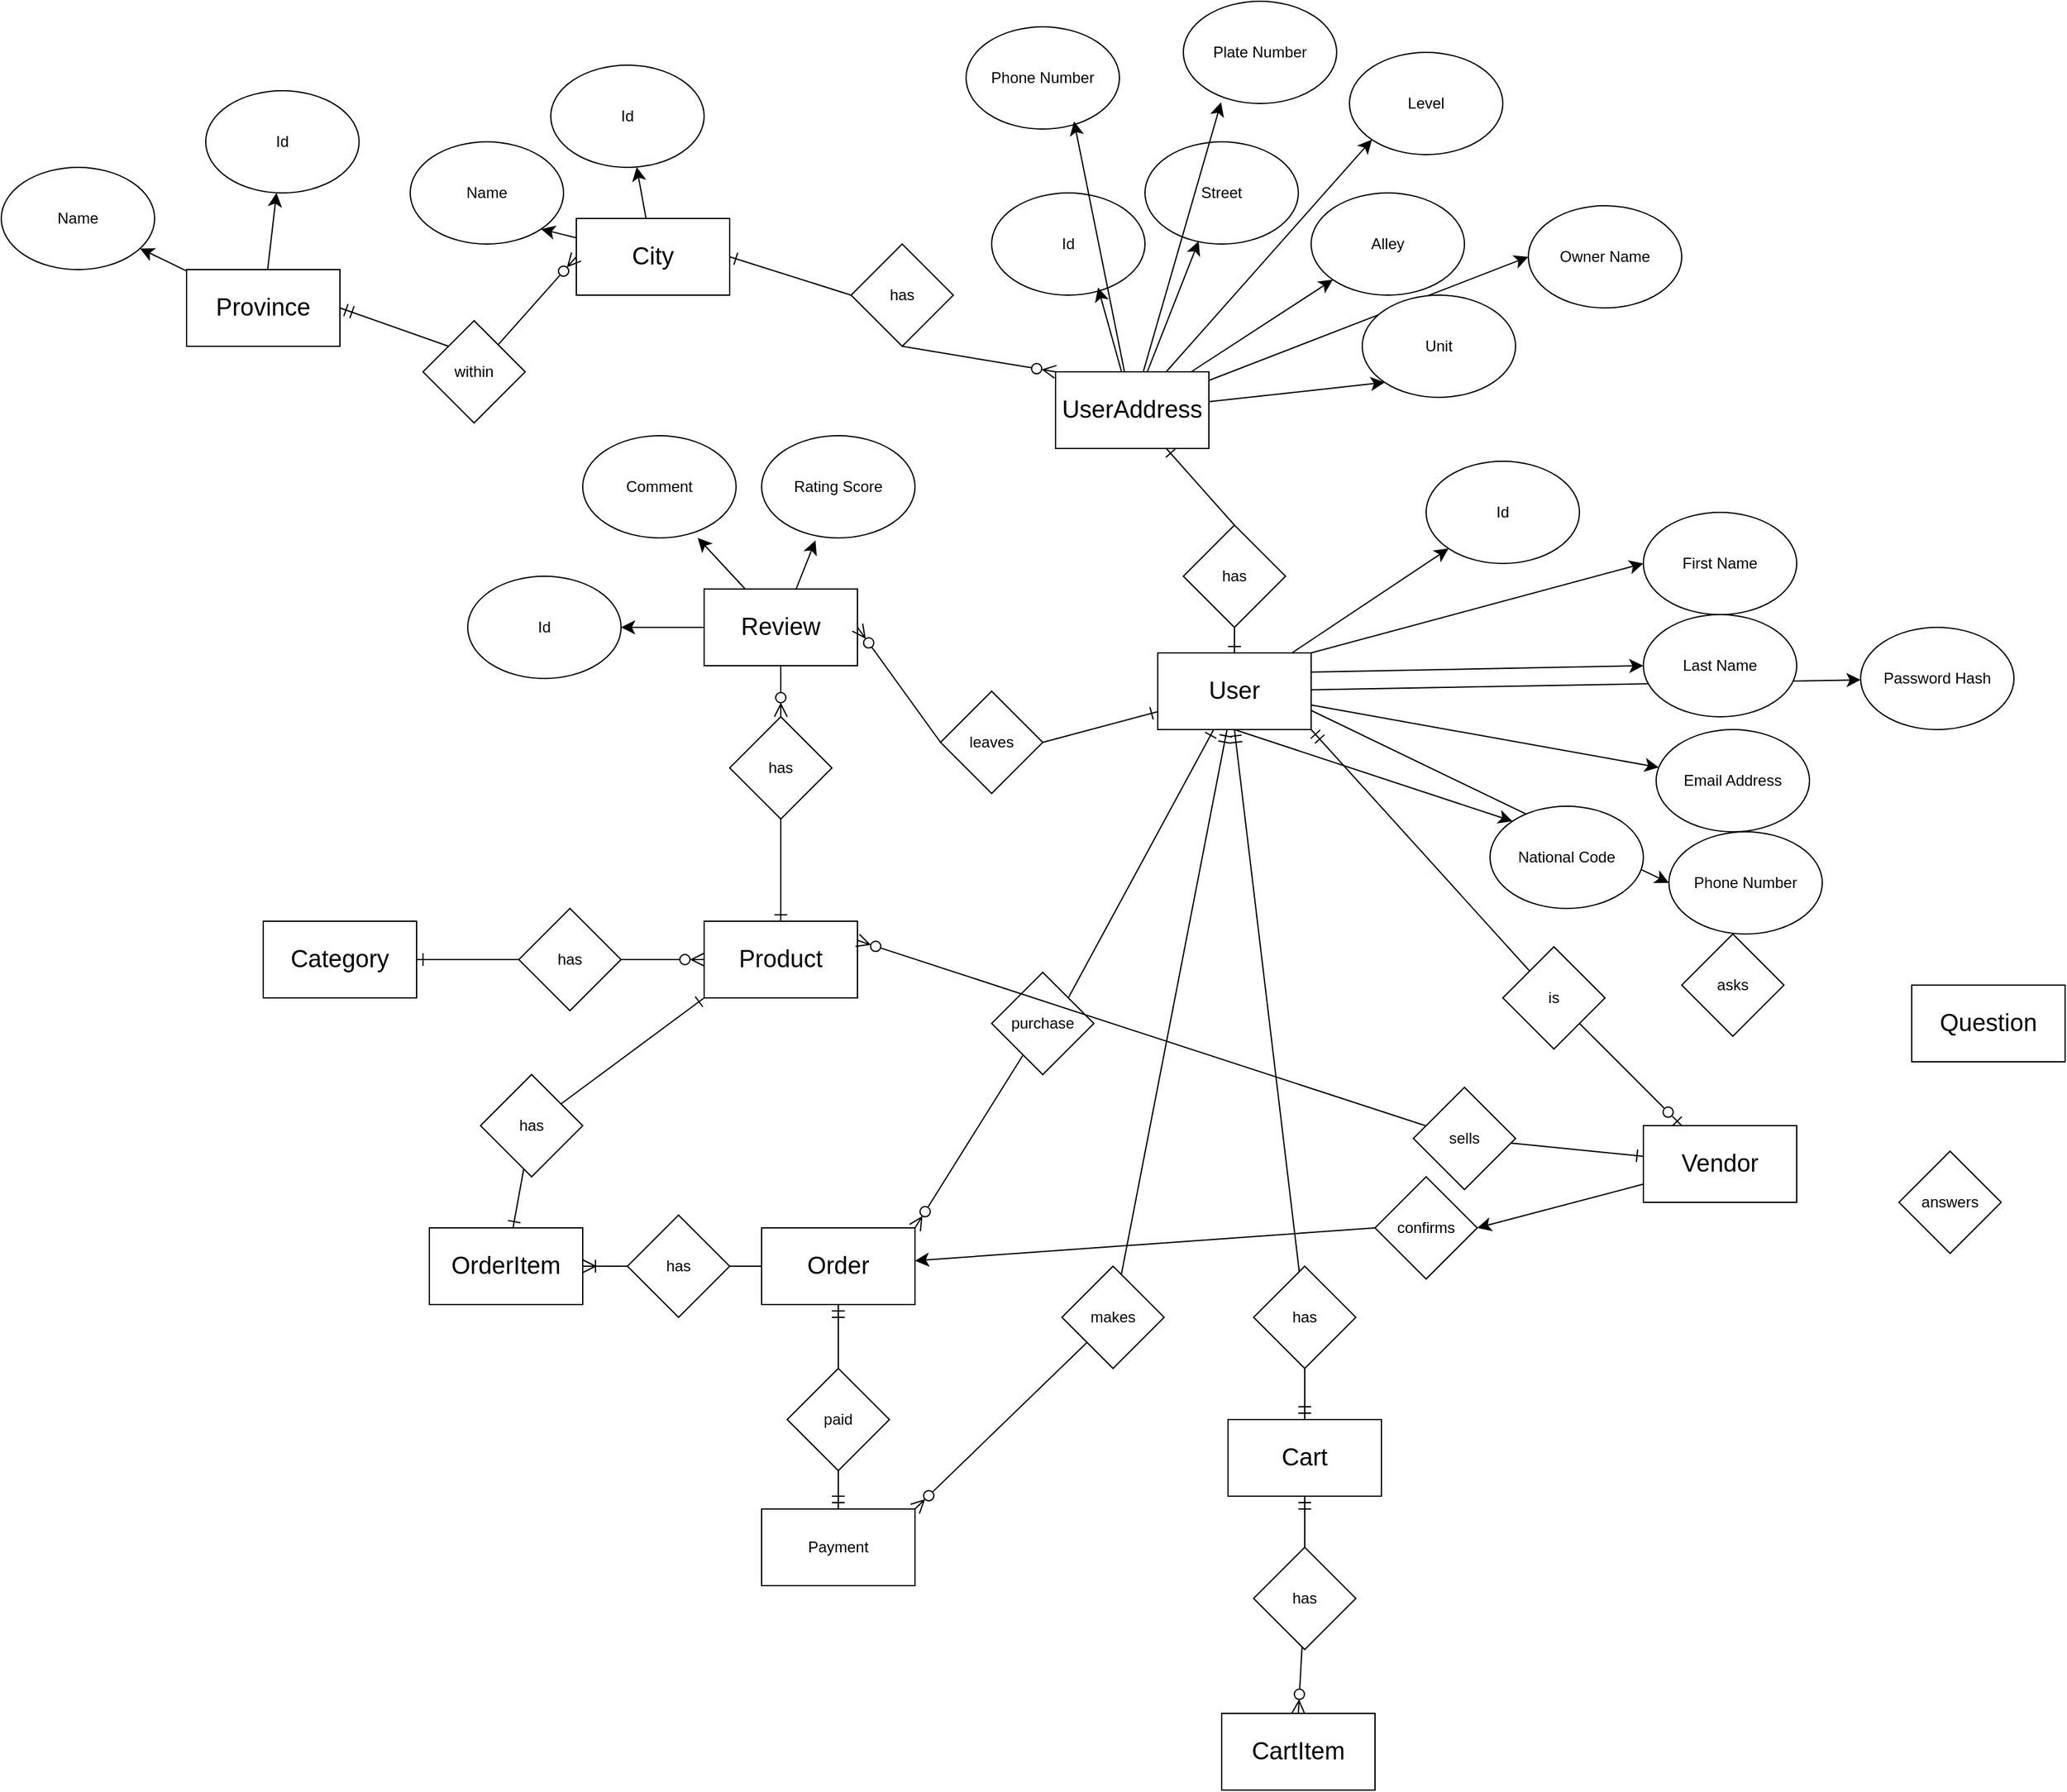 <mxfile version="27.1.4">
  <diagram id="R2lEEEUBdFMjLlhIrx00" name="Page-1">
    <mxGraphModel dx="1716" dy="1617" grid="1" gridSize="10" guides="1" tooltips="1" connect="1" arrows="1" fold="1" page="1" pageScale="1" pageWidth="850" pageHeight="1100" math="0" shadow="0" extFonts="Permanent Marker^https://fonts.googleapis.com/css?family=Permanent+Marker">
      <root>
        <mxCell id="0" />
        <mxCell id="1" parent="0" />
        <mxCell id="40NyG70ImDQyrmvecJQj-22" style="edgeStyle=none;curved=1;rounded=0;orthogonalLoop=1;jettySize=auto;html=1;exitX=0.5;exitY=1;exitDx=0;exitDy=0;entryX=0;entryY=0;entryDx=0;entryDy=0;fontSize=12;startSize=8;endSize=8;" parent="1" source="40NyG70ImDQyrmvecJQj-1" target="40NyG70ImDQyrmvecJQj-21" edge="1">
          <mxGeometry relative="1" as="geometry" />
        </mxCell>
        <mxCell id="40NyG70ImDQyrmvecJQj-23" style="edgeStyle=none;curved=1;rounded=0;orthogonalLoop=1;jettySize=auto;html=1;exitX=1;exitY=0.75;exitDx=0;exitDy=0;entryX=0;entryY=0.5;entryDx=0;entryDy=0;fontSize=12;startSize=8;endSize=8;" parent="1" source="40NyG70ImDQyrmvecJQj-1" target="40NyG70ImDQyrmvecJQj-20" edge="1">
          <mxGeometry relative="1" as="geometry" />
        </mxCell>
        <mxCell id="40NyG70ImDQyrmvecJQj-24" style="edgeStyle=none;curved=1;rounded=0;orthogonalLoop=1;jettySize=auto;html=1;fontSize=12;startSize=8;endSize=8;" parent="1" source="40NyG70ImDQyrmvecJQj-1" target="40NyG70ImDQyrmvecJQj-19" edge="1">
          <mxGeometry relative="1" as="geometry" />
        </mxCell>
        <mxCell id="40NyG70ImDQyrmvecJQj-25" style="edgeStyle=none;curved=1;rounded=0;orthogonalLoop=1;jettySize=auto;html=1;exitX=1;exitY=0.25;exitDx=0;exitDy=0;entryX=0;entryY=0.5;entryDx=0;entryDy=0;fontSize=12;startSize=8;endSize=8;" parent="1" source="40NyG70ImDQyrmvecJQj-1" target="40NyG70ImDQyrmvecJQj-18" edge="1">
          <mxGeometry relative="1" as="geometry" />
        </mxCell>
        <mxCell id="40NyG70ImDQyrmvecJQj-26" style="edgeStyle=none;curved=1;rounded=0;orthogonalLoop=1;jettySize=auto;html=1;exitX=1;exitY=0;exitDx=0;exitDy=0;fontSize=12;startSize=8;endSize=8;entryX=0;entryY=0.5;entryDx=0;entryDy=0;" parent="1" source="40NyG70ImDQyrmvecJQj-1" target="40NyG70ImDQyrmvecJQj-17" edge="1">
          <mxGeometry relative="1" as="geometry">
            <mxPoint x="1080" y="200" as="targetPoint" />
          </mxGeometry>
        </mxCell>
        <mxCell id="40NyG70ImDQyrmvecJQj-27" style="edgeStyle=none;curved=1;rounded=0;orthogonalLoop=1;jettySize=auto;html=1;entryX=0;entryY=1;entryDx=0;entryDy=0;fontSize=12;startSize=8;endSize=8;" parent="1" source="40NyG70ImDQyrmvecJQj-1" target="40NyG70ImDQyrmvecJQj-16" edge="1">
          <mxGeometry relative="1" as="geometry" />
        </mxCell>
        <mxCell id="40NyG70ImDQyrmvecJQj-50" style="edgeStyle=none;curved=1;rounded=0;orthogonalLoop=1;jettySize=auto;html=1;entryX=1;entryY=0.5;entryDx=0;entryDy=0;fontSize=12;startSize=8;endSize=8;startArrow=ERone;startFill=0;endArrow=none;" parent="1" source="40NyG70ImDQyrmvecJQj-1" target="40NyG70ImDQyrmvecJQj-30" edge="1">
          <mxGeometry relative="1" as="geometry" />
        </mxCell>
        <mxCell id="40NyG70ImDQyrmvecJQj-60" style="edgeStyle=none;curved=1;rounded=0;orthogonalLoop=1;jettySize=auto;html=1;entryX=1;entryY=0;entryDx=0;entryDy=0;fontSize=12;startSize=8;endSize=8;endArrow=none;startFill=0;startArrow=ERone;" parent="1" source="40NyG70ImDQyrmvecJQj-1" target="40NyG70ImDQyrmvecJQj-32" edge="1">
          <mxGeometry relative="1" as="geometry" />
        </mxCell>
        <mxCell id="40NyG70ImDQyrmvecJQj-67" style="edgeStyle=none;curved=1;rounded=0;orthogonalLoop=1;jettySize=auto;html=1;fontSize=12;startSize=8;endSize=8;endArrow=none;startFill=0;startArrow=ERmandOne;" parent="1" source="40NyG70ImDQyrmvecJQj-1" target="40NyG70ImDQyrmvecJQj-66" edge="1">
          <mxGeometry relative="1" as="geometry" />
        </mxCell>
        <mxCell id="40NyG70ImDQyrmvecJQj-127" style="edgeStyle=none;curved=1;rounded=0;orthogonalLoop=1;jettySize=auto;html=1;fontSize=12;startSize=8;endSize=8;" parent="1" source="40NyG70ImDQyrmvecJQj-1" target="40NyG70ImDQyrmvecJQj-126" edge="1">
          <mxGeometry relative="1" as="geometry" />
        </mxCell>
        <mxCell id="40NyG70ImDQyrmvecJQj-1" value="User" style="rounded=0;whiteSpace=wrap;html=1;fontSize=19;" parent="1" vertex="1">
          <mxGeometry x="720" y="160" width="120" height="60" as="geometry" />
        </mxCell>
        <mxCell id="40NyG70ImDQyrmvecJQj-48" style="edgeStyle=none;curved=1;rounded=0;orthogonalLoop=1;jettySize=auto;html=1;entryX=0.5;entryY=0;entryDx=0;entryDy=0;fontSize=12;startSize=8;endSize=8;endArrow=none;startFill=0;startArrow=ERone;" parent="1" source="40NyG70ImDQyrmvecJQj-2" target="40NyG70ImDQyrmvecJQj-40" edge="1">
          <mxGeometry relative="1" as="geometry" />
        </mxCell>
        <mxCell id="40NyG70ImDQyrmvecJQj-104" style="edgeStyle=none;curved=1;rounded=0;orthogonalLoop=1;jettySize=auto;html=1;fontSize=12;startSize=8;endSize=8;" parent="1" source="40NyG70ImDQyrmvecJQj-2" target="40NyG70ImDQyrmvecJQj-93" edge="1">
          <mxGeometry relative="1" as="geometry" />
        </mxCell>
        <mxCell id="40NyG70ImDQyrmvecJQj-105" style="edgeStyle=none;curved=1;rounded=0;orthogonalLoop=1;jettySize=auto;html=1;entryX=0;entryY=1;entryDx=0;entryDy=0;fontSize=12;startSize=8;endSize=8;" parent="1" source="40NyG70ImDQyrmvecJQj-2" target="40NyG70ImDQyrmvecJQj-95" edge="1">
          <mxGeometry relative="1" as="geometry" />
        </mxCell>
        <mxCell id="40NyG70ImDQyrmvecJQj-106" style="edgeStyle=none;curved=1;rounded=0;orthogonalLoop=1;jettySize=auto;html=1;entryX=0;entryY=1;entryDx=0;entryDy=0;fontSize=12;startSize=8;endSize=8;" parent="1" source="40NyG70ImDQyrmvecJQj-2" target="40NyG70ImDQyrmvecJQj-96" edge="1">
          <mxGeometry relative="1" as="geometry" />
        </mxCell>
        <mxCell id="40NyG70ImDQyrmvecJQj-107" style="edgeStyle=none;curved=1;rounded=0;orthogonalLoop=1;jettySize=auto;html=1;entryX=0;entryY=0.5;entryDx=0;entryDy=0;fontSize=12;startSize=8;endSize=8;" parent="1" source="40NyG70ImDQyrmvecJQj-2" target="40NyG70ImDQyrmvecJQj-97" edge="1">
          <mxGeometry relative="1" as="geometry" />
        </mxCell>
        <mxCell id="40NyG70ImDQyrmvecJQj-2" value="UserAddress" style="rounded=0;whiteSpace=wrap;html=1;fontSize=19;" parent="1" vertex="1">
          <mxGeometry x="640" y="-60" width="120" height="60" as="geometry" />
        </mxCell>
        <mxCell id="40NyG70ImDQyrmvecJQj-46" style="edgeStyle=none;curved=1;rounded=0;orthogonalLoop=1;jettySize=auto;html=1;exitX=1;exitY=0.5;exitDx=0;exitDy=0;entryX=0;entryY=0.5;entryDx=0;entryDy=0;fontSize=12;startSize=8;endSize=8;endArrow=none;startFill=0;startArrow=ERone;" parent="1" source="40NyG70ImDQyrmvecJQj-3" target="40NyG70ImDQyrmvecJQj-42" edge="1">
          <mxGeometry relative="1" as="geometry" />
        </mxCell>
        <mxCell id="40NyG70ImDQyrmvecJQj-89" value="" style="edgeStyle=none;curved=1;rounded=0;orthogonalLoop=1;jettySize=auto;html=1;fontSize=12;startSize=8;endSize=8;" parent="1" source="40NyG70ImDQyrmvecJQj-3" target="40NyG70ImDQyrmvecJQj-84" edge="1">
          <mxGeometry relative="1" as="geometry" />
        </mxCell>
        <mxCell id="40NyG70ImDQyrmvecJQj-90" style="edgeStyle=none;curved=1;rounded=0;orthogonalLoop=1;jettySize=auto;html=1;entryX=1;entryY=1;entryDx=0;entryDy=0;fontSize=12;startSize=8;endSize=8;" parent="1" source="40NyG70ImDQyrmvecJQj-3" target="40NyG70ImDQyrmvecJQj-85" edge="1">
          <mxGeometry relative="1" as="geometry" />
        </mxCell>
        <mxCell id="40NyG70ImDQyrmvecJQj-3" value="City" style="rounded=0;whiteSpace=wrap;html=1;fontSize=19;" parent="1" vertex="1">
          <mxGeometry x="265" y="-180" width="120" height="60" as="geometry" />
        </mxCell>
        <mxCell id="40NyG70ImDQyrmvecJQj-44" style="edgeStyle=none;curved=1;rounded=0;orthogonalLoop=1;jettySize=auto;html=1;exitX=1;exitY=0.5;exitDx=0;exitDy=0;entryX=0;entryY=0;entryDx=0;entryDy=0;fontSize=12;startSize=8;endSize=8;endArrow=none;startFill=0;startArrow=ERmandOne;" parent="1" source="40NyG70ImDQyrmvecJQj-5" target="40NyG70ImDQyrmvecJQj-43" edge="1">
          <mxGeometry relative="1" as="geometry" />
        </mxCell>
        <mxCell id="40NyG70ImDQyrmvecJQj-87" value="" style="edgeStyle=none;curved=1;rounded=0;orthogonalLoop=1;jettySize=auto;html=1;fontSize=12;startSize=8;endSize=8;" parent="1" source="40NyG70ImDQyrmvecJQj-5" target="40NyG70ImDQyrmvecJQj-82" edge="1">
          <mxGeometry relative="1" as="geometry" />
        </mxCell>
        <mxCell id="40NyG70ImDQyrmvecJQj-88" style="edgeStyle=none;curved=1;rounded=0;orthogonalLoop=1;jettySize=auto;html=1;fontSize=12;startSize=8;endSize=8;" parent="1" source="40NyG70ImDQyrmvecJQj-5" target="40NyG70ImDQyrmvecJQj-83" edge="1">
          <mxGeometry relative="1" as="geometry" />
        </mxCell>
        <mxCell id="40NyG70ImDQyrmvecJQj-5" value="Province" style="rounded=0;whiteSpace=wrap;html=1;fontSize=19;" parent="1" vertex="1">
          <mxGeometry x="-40" y="-140" width="120" height="60" as="geometry" />
        </mxCell>
        <mxCell id="40NyG70ImDQyrmvecJQj-54" style="edgeStyle=none;curved=1;rounded=0;orthogonalLoop=1;jettySize=auto;html=1;entryX=1;entryY=0.5;entryDx=0;entryDy=0;fontSize=12;startSize=8;endSize=8;endArrow=none;endFill=0;startFill=0;startArrow=ERzeroToMany;" parent="1" source="40NyG70ImDQyrmvecJQj-6" target="40NyG70ImDQyrmvecJQj-28" edge="1">
          <mxGeometry relative="1" as="geometry" />
        </mxCell>
        <mxCell id="40NyG70ImDQyrmvecJQj-6" value="Product" style="rounded=0;whiteSpace=wrap;html=1;fontSize=19;direction=west;verticalAlign=middle;" parent="1" vertex="1">
          <mxGeometry x="365" y="370" width="120" height="60" as="geometry" />
        </mxCell>
        <mxCell id="40NyG70ImDQyrmvecJQj-7" value="Category" style="rounded=0;whiteSpace=wrap;html=1;fontSize=19;direction=west;verticalAlign=middle;" parent="1" vertex="1">
          <mxGeometry x="20" y="370" width="120" height="60" as="geometry" />
        </mxCell>
        <mxCell id="40NyG70ImDQyrmvecJQj-75" value="" style="edgeStyle=none;curved=1;rounded=0;orthogonalLoop=1;jettySize=auto;html=1;fontSize=12;startSize=8;endSize=8;endArrow=none;startFill=0;startArrow=ERone;" parent="1" source="40NyG70ImDQyrmvecJQj-8" target="40NyG70ImDQyrmvecJQj-38" edge="1">
          <mxGeometry relative="1" as="geometry" />
        </mxCell>
        <mxCell id="40NyG70ImDQyrmvecJQj-119" style="edgeStyle=none;curved=1;rounded=0;orthogonalLoop=1;jettySize=auto;html=1;entryX=1;entryY=0.5;entryDx=0;entryDy=0;fontSize=12;startSize=8;endSize=8;" parent="1" source="40NyG70ImDQyrmvecJQj-8" target="40NyG70ImDQyrmvecJQj-118" edge="1">
          <mxGeometry relative="1" as="geometry" />
        </mxCell>
        <mxCell id="40NyG70ImDQyrmvecJQj-8" value="Vendor" style="rounded=0;whiteSpace=wrap;html=1;fontSize=19;" parent="1" vertex="1">
          <mxGeometry x="1100" y="530" width="120" height="60" as="geometry" />
        </mxCell>
        <mxCell id="cq8yt8BIAIBdKAfmv7zH-1" value="Question" style="rounded=0;whiteSpace=wrap;html=1;fontSize=19;" vertex="1" parent="1">
          <mxGeometry x="1310" y="420" width="120" height="60" as="geometry" />
        </mxCell>
        <mxCell id="40NyG70ImDQyrmvecJQj-72" value="" style="edgeStyle=none;curved=1;rounded=0;orthogonalLoop=1;jettySize=auto;html=1;fontSize=12;startSize=8;endSize=8;endArrow=none;endFill=0;startFill=0;startArrow=ERmandOne;" parent="1" source="40NyG70ImDQyrmvecJQj-9" target="40NyG70ImDQyrmvecJQj-36" edge="1">
          <mxGeometry relative="1" as="geometry" />
        </mxCell>
        <mxCell id="40NyG70ImDQyrmvecJQj-73" value="" style="edgeStyle=none;curved=1;rounded=0;orthogonalLoop=1;jettySize=auto;html=1;fontSize=12;startSize=8;endSize=8;endArrow=none;startFill=0;startArrow=ERmandOne;" parent="1" source="40NyG70ImDQyrmvecJQj-9" target="40NyG70ImDQyrmvecJQj-35" edge="1">
          <mxGeometry relative="1" as="geometry" />
        </mxCell>
        <mxCell id="40NyG70ImDQyrmvecJQj-9" value="Cart" style="rounded=0;whiteSpace=wrap;html=1;fontSize=19;" parent="1" vertex="1">
          <mxGeometry x="775" y="760" width="120" height="60" as="geometry" />
        </mxCell>
        <mxCell id="40NyG70ImDQyrmvecJQj-69" value="" style="edgeStyle=none;curved=1;rounded=0;orthogonalLoop=1;jettySize=auto;html=1;fontSize=12;startSize=8;endSize=8;endArrow=none;startFill=0;startArrow=ERzeroToMany;exitX=0.5;exitY=0;exitDx=0;exitDy=0;" parent="1" source="40NyG70ImDQyrmvecJQj-10" target="40NyG70ImDQyrmvecJQj-36" edge="1">
          <mxGeometry relative="1" as="geometry">
            <mxPoint x="835" y="980" as="sourcePoint" />
          </mxGeometry>
        </mxCell>
        <mxCell id="40NyG70ImDQyrmvecJQj-10" value="CartItem" style="rounded=0;whiteSpace=wrap;html=1;fontSize=19;" parent="1" vertex="1">
          <mxGeometry x="770" y="990" width="120" height="60" as="geometry" />
        </mxCell>
        <mxCell id="40NyG70ImDQyrmvecJQj-52" style="edgeStyle=none;curved=1;rounded=0;orthogonalLoop=1;jettySize=auto;html=1;exitX=0.5;exitY=1;exitDx=0;exitDy=0;entryX=0.5;entryY=0;entryDx=0;entryDy=0;fontSize=12;startSize=8;endSize=8;endArrow=ERzeroToMany;endFill=0;" parent="1" source="40NyG70ImDQyrmvecJQj-13" target="40NyG70ImDQyrmvecJQj-29" edge="1">
          <mxGeometry relative="1" as="geometry" />
        </mxCell>
        <mxCell id="40NyG70ImDQyrmvecJQj-131" style="edgeStyle=none;curved=1;rounded=0;orthogonalLoop=1;jettySize=auto;html=1;fontSize=12;startSize=8;endSize=8;" parent="1" source="40NyG70ImDQyrmvecJQj-13" target="40NyG70ImDQyrmvecJQj-128" edge="1">
          <mxGeometry relative="1" as="geometry" />
        </mxCell>
        <mxCell id="40NyG70ImDQyrmvecJQj-13" value="Review" style="rounded=0;whiteSpace=wrap;html=1;fontSize=19;" parent="1" vertex="1">
          <mxGeometry x="365" y="110" width="120" height="60" as="geometry" />
        </mxCell>
        <mxCell id="40NyG70ImDQyrmvecJQj-56" style="edgeStyle=none;curved=1;rounded=0;orthogonalLoop=1;jettySize=auto;html=1;exitX=1;exitY=0.5;exitDx=0;exitDy=0;entryX=0;entryY=0.5;entryDx=0;entryDy=0;fontSize=12;startSize=8;endSize=8;endArrow=none;endFill=0;startArrow=ERoneToMany;startFill=0;" parent="1" source="40NyG70ImDQyrmvecJQj-11" target="40NyG70ImDQyrmvecJQj-34" edge="1">
          <mxGeometry relative="1" as="geometry" />
        </mxCell>
        <mxCell id="40NyG70ImDQyrmvecJQj-11" value="OrderItem" style="rounded=0;whiteSpace=wrap;html=1;fontSize=19;" parent="1" vertex="1">
          <mxGeometry x="150" y="610" width="120" height="60" as="geometry" />
        </mxCell>
        <mxCell id="40NyG70ImDQyrmvecJQj-64" style="edgeStyle=none;curved=1;rounded=0;orthogonalLoop=1;jettySize=auto;html=1;exitX=0.5;exitY=1;exitDx=0;exitDy=0;entryX=0.5;entryY=0;entryDx=0;entryDy=0;fontSize=12;startSize=8;endSize=8;endArrow=none;startFill=0;startArrow=ERmandOne;" parent="1" source="40NyG70ImDQyrmvecJQj-12" target="40NyG70ImDQyrmvecJQj-63" edge="1">
          <mxGeometry relative="1" as="geometry" />
        </mxCell>
        <mxCell id="40NyG70ImDQyrmvecJQj-12" value="Order" style="rounded=0;whiteSpace=wrap;html=1;fontSize=19;" parent="1" vertex="1">
          <mxGeometry x="410" y="610" width="120" height="60" as="geometry" />
        </mxCell>
        <mxCell id="40NyG70ImDQyrmvecJQj-16" value="Id" style="ellipse;whiteSpace=wrap;html=1;" parent="1" vertex="1">
          <mxGeometry x="930" y="10" width="120" height="80" as="geometry" />
        </mxCell>
        <mxCell id="40NyG70ImDQyrmvecJQj-17" value="First Name" style="ellipse;whiteSpace=wrap;html=1;" parent="1" vertex="1">
          <mxGeometry x="1100" y="50" width="120" height="80" as="geometry" />
        </mxCell>
        <mxCell id="40NyG70ImDQyrmvecJQj-18" value="Last Name" style="ellipse;whiteSpace=wrap;html=1;" parent="1" vertex="1">
          <mxGeometry x="1100" y="130" width="120" height="80" as="geometry" />
        </mxCell>
        <mxCell id="40NyG70ImDQyrmvecJQj-19" value="Email Address" style="ellipse;whiteSpace=wrap;html=1;" parent="1" vertex="1">
          <mxGeometry x="1110" y="220" width="120" height="80" as="geometry" />
        </mxCell>
        <mxCell id="40NyG70ImDQyrmvecJQj-20" value="Phone Number" style="ellipse;whiteSpace=wrap;html=1;" parent="1" vertex="1">
          <mxGeometry x="1120" y="300" width="120" height="80" as="geometry" />
        </mxCell>
        <mxCell id="40NyG70ImDQyrmvecJQj-21" value="National Code" style="ellipse;whiteSpace=wrap;html=1;" parent="1" vertex="1">
          <mxGeometry x="980" y="280" width="120" height="80" as="geometry" />
        </mxCell>
        <mxCell id="40NyG70ImDQyrmvecJQj-55" value="" style="edgeStyle=none;curved=1;rounded=0;orthogonalLoop=1;jettySize=auto;html=1;fontSize=12;startSize=8;endSize=8;endArrow=ERone;endFill=0;" parent="1" source="40NyG70ImDQyrmvecJQj-28" target="40NyG70ImDQyrmvecJQj-7" edge="1">
          <mxGeometry relative="1" as="geometry" />
        </mxCell>
        <mxCell id="40NyG70ImDQyrmvecJQj-28" value="has" style="rhombus;whiteSpace=wrap;html=1;" parent="1" vertex="1">
          <mxGeometry x="220" y="360" width="80" height="80" as="geometry" />
        </mxCell>
        <mxCell id="40NyG70ImDQyrmvecJQj-57" style="edgeStyle=none;curved=1;rounded=0;orthogonalLoop=1;jettySize=auto;html=1;exitX=1;exitY=0.5;exitDx=0;exitDy=0;entryX=0;entryY=0.5;entryDx=0;entryDy=0;fontSize=12;startSize=8;endSize=8;endArrow=none;startFill=0;" parent="1" source="40NyG70ImDQyrmvecJQj-34" target="40NyG70ImDQyrmvecJQj-12" edge="1">
          <mxGeometry relative="1" as="geometry" />
        </mxCell>
        <mxCell id="40NyG70ImDQyrmvecJQj-34" value="has" style="rhombus;whiteSpace=wrap;html=1;" parent="1" vertex="1">
          <mxGeometry x="305" y="600" width="80" height="80" as="geometry" />
        </mxCell>
        <mxCell id="40NyG70ImDQyrmvecJQj-53" style="edgeStyle=none;curved=1;rounded=0;orthogonalLoop=1;jettySize=auto;html=1;exitX=0.5;exitY=1;exitDx=0;exitDy=0;entryX=0.5;entryY=1;entryDx=0;entryDy=0;fontSize=12;startSize=8;endSize=8;endArrow=ERone;endFill=0;" parent="1" source="40NyG70ImDQyrmvecJQj-29" target="40NyG70ImDQyrmvecJQj-6" edge="1">
          <mxGeometry relative="1" as="geometry" />
        </mxCell>
        <mxCell id="40NyG70ImDQyrmvecJQj-29" value="has" style="rhombus;whiteSpace=wrap;html=1;" parent="1" vertex="1">
          <mxGeometry x="385" y="210" width="80" height="80" as="geometry" />
        </mxCell>
        <mxCell id="40NyG70ImDQyrmvecJQj-51" style="edgeStyle=none;curved=1;rounded=0;orthogonalLoop=1;jettySize=auto;html=1;exitX=0;exitY=0.5;exitDx=0;exitDy=0;entryX=1;entryY=0.5;entryDx=0;entryDy=0;fontSize=12;startSize=8;endSize=8;endArrow=ERzeroToMany;endFill=0;" parent="1" source="40NyG70ImDQyrmvecJQj-30" target="40NyG70ImDQyrmvecJQj-13" edge="1">
          <mxGeometry relative="1" as="geometry" />
        </mxCell>
        <mxCell id="40NyG70ImDQyrmvecJQj-30" value="leaves" style="rhombus;whiteSpace=wrap;html=1;" parent="1" vertex="1">
          <mxGeometry x="550" y="190" width="80" height="80" as="geometry" />
        </mxCell>
        <mxCell id="40NyG70ImDQyrmvecJQj-58" value="" style="edgeStyle=none;curved=1;rounded=0;orthogonalLoop=1;jettySize=auto;html=1;fontSize=12;startSize=8;endSize=8;endArrow=ERone;endFill=0;" parent="1" source="40NyG70ImDQyrmvecJQj-31" target="40NyG70ImDQyrmvecJQj-11" edge="1">
          <mxGeometry relative="1" as="geometry" />
        </mxCell>
        <mxCell id="40NyG70ImDQyrmvecJQj-59" style="edgeStyle=none;curved=1;rounded=0;orthogonalLoop=1;jettySize=auto;html=1;entryX=1;entryY=0;entryDx=0;entryDy=0;fontSize=12;startSize=8;endSize=8;endArrow=ERone;endFill=0;" parent="1" source="40NyG70ImDQyrmvecJQj-31" target="40NyG70ImDQyrmvecJQj-6" edge="1">
          <mxGeometry relative="1" as="geometry" />
        </mxCell>
        <mxCell id="40NyG70ImDQyrmvecJQj-31" value="has" style="rhombus;whiteSpace=wrap;html=1;" parent="1" vertex="1">
          <mxGeometry x="190" y="490" width="80" height="80" as="geometry" />
        </mxCell>
        <mxCell id="40NyG70ImDQyrmvecJQj-61" style="edgeStyle=none;curved=1;rounded=0;orthogonalLoop=1;jettySize=auto;html=1;entryX=1;entryY=0;entryDx=0;entryDy=0;fontSize=12;startSize=8;endSize=8;endArrow=ERzeroToMany;endFill=0;" parent="1" source="40NyG70ImDQyrmvecJQj-32" target="40NyG70ImDQyrmvecJQj-12" edge="1">
          <mxGeometry relative="1" as="geometry" />
        </mxCell>
        <mxCell id="40NyG70ImDQyrmvecJQj-32" value="purchase" style="rhombus;whiteSpace=wrap;html=1;" parent="1" vertex="1">
          <mxGeometry x="590" y="410" width="80" height="80" as="geometry" />
        </mxCell>
        <mxCell id="40NyG70ImDQyrmvecJQj-74" style="edgeStyle=none;curved=1;rounded=0;orthogonalLoop=1;jettySize=auto;html=1;entryX=0.5;entryY=1;entryDx=0;entryDy=0;fontSize=12;startSize=8;endSize=8;endArrow=ERmandOne;endFill=0;" parent="1" source="40NyG70ImDQyrmvecJQj-35" target="40NyG70ImDQyrmvecJQj-1" edge="1">
          <mxGeometry relative="1" as="geometry" />
        </mxCell>
        <mxCell id="40NyG70ImDQyrmvecJQj-35" value="has" style="rhombus;whiteSpace=wrap;html=1;" parent="1" vertex="1">
          <mxGeometry x="795" y="640" width="80" height="80" as="geometry" />
        </mxCell>
        <mxCell id="40NyG70ImDQyrmvecJQj-36" value="has" style="rhombus;whiteSpace=wrap;html=1;" parent="1" vertex="1">
          <mxGeometry x="795" y="860" width="80" height="80" as="geometry" />
        </mxCell>
        <mxCell id="40NyG70ImDQyrmvecJQj-77" style="edgeStyle=none;curved=1;rounded=0;orthogonalLoop=1;jettySize=auto;html=1;fontSize=12;startSize=8;endSize=8;endArrow=ERzeroToOne;endFill=0;" parent="1" source="40NyG70ImDQyrmvecJQj-37" target="40NyG70ImDQyrmvecJQj-8" edge="1">
          <mxGeometry relative="1" as="geometry" />
        </mxCell>
        <mxCell id="40NyG70ImDQyrmvecJQj-78" style="edgeStyle=none;curved=1;rounded=0;orthogonalLoop=1;jettySize=auto;html=1;entryX=1;entryY=1;entryDx=0;entryDy=0;fontSize=12;startSize=8;endSize=8;endArrow=ERmandOne;endFill=0;" parent="1" source="40NyG70ImDQyrmvecJQj-37" target="40NyG70ImDQyrmvecJQj-1" edge="1">
          <mxGeometry relative="1" as="geometry" />
        </mxCell>
        <mxCell id="40NyG70ImDQyrmvecJQj-37" value="is" style="rhombus;whiteSpace=wrap;html=1;" parent="1" vertex="1">
          <mxGeometry x="990" y="390" width="80" height="80" as="geometry" />
        </mxCell>
        <mxCell id="cq8yt8BIAIBdKAfmv7zH-2" value="asks" style="rhombus;whiteSpace=wrap;html=1;" vertex="1" parent="1">
          <mxGeometry x="1130" y="380" width="80" height="80" as="geometry" />
        </mxCell>
        <mxCell id="cq8yt8BIAIBdKAfmv7zH-3" value="answers" style="rhombus;whiteSpace=wrap;html=1;" vertex="1" parent="1">
          <mxGeometry x="1300" y="550" width="80" height="80" as="geometry" />
        </mxCell>
        <mxCell id="40NyG70ImDQyrmvecJQj-76" style="edgeStyle=none;curved=1;rounded=0;orthogonalLoop=1;jettySize=auto;html=1;entryX=0;entryY=0.75;entryDx=0;entryDy=0;fontSize=12;startSize=8;endSize=8;endArrow=ERzeroToMany;endFill=0;" parent="1" source="40NyG70ImDQyrmvecJQj-38" target="40NyG70ImDQyrmvecJQj-6" edge="1">
          <mxGeometry relative="1" as="geometry" />
        </mxCell>
        <mxCell id="40NyG70ImDQyrmvecJQj-38" value="sells" style="rhombus;whiteSpace=wrap;html=1;" parent="1" vertex="1">
          <mxGeometry x="920" y="500" width="80" height="80" as="geometry" />
        </mxCell>
        <mxCell id="40NyG70ImDQyrmvecJQj-49" style="edgeStyle=none;curved=1;rounded=0;orthogonalLoop=1;jettySize=auto;html=1;exitX=0.5;exitY=1;exitDx=0;exitDy=0;entryX=0.5;entryY=0;entryDx=0;entryDy=0;fontSize=12;startSize=8;endSize=8;endArrow=ERone;endFill=0;" parent="1" source="40NyG70ImDQyrmvecJQj-40" target="40NyG70ImDQyrmvecJQj-1" edge="1">
          <mxGeometry relative="1" as="geometry" />
        </mxCell>
        <mxCell id="40NyG70ImDQyrmvecJQj-40" value="has" style="rhombus;whiteSpace=wrap;html=1;" parent="1" vertex="1">
          <mxGeometry x="740" y="60" width="80" height="80" as="geometry" />
        </mxCell>
        <mxCell id="40NyG70ImDQyrmvecJQj-47" style="edgeStyle=none;curved=1;rounded=0;orthogonalLoop=1;jettySize=auto;html=1;exitX=0.5;exitY=1;exitDx=0;exitDy=0;entryX=0;entryY=0;entryDx=0;entryDy=0;fontSize=12;startSize=8;endSize=8;endArrow=ERzeroToMany;endFill=0;" parent="1" source="40NyG70ImDQyrmvecJQj-42" target="40NyG70ImDQyrmvecJQj-2" edge="1">
          <mxGeometry relative="1" as="geometry" />
        </mxCell>
        <mxCell id="40NyG70ImDQyrmvecJQj-42" value="has" style="rhombus;whiteSpace=wrap;html=1;" parent="1" vertex="1">
          <mxGeometry x="480" y="-160" width="80" height="80" as="geometry" />
        </mxCell>
        <mxCell id="40NyG70ImDQyrmvecJQj-45" style="edgeStyle=none;curved=1;rounded=0;orthogonalLoop=1;jettySize=auto;html=1;entryX=0;entryY=0.5;entryDx=0;entryDy=0;fontSize=12;startSize=8;endSize=8;endArrow=ERzeroToMany;endFill=0;" parent="1" source="40NyG70ImDQyrmvecJQj-43" target="40NyG70ImDQyrmvecJQj-3" edge="1">
          <mxGeometry relative="1" as="geometry" />
        </mxCell>
        <mxCell id="40NyG70ImDQyrmvecJQj-43" value="within" style="rhombus;whiteSpace=wrap;html=1;" parent="1" vertex="1">
          <mxGeometry x="145" y="-100" width="80" height="80" as="geometry" />
        </mxCell>
        <mxCell id="40NyG70ImDQyrmvecJQj-65" value="" style="edgeStyle=none;curved=1;rounded=0;orthogonalLoop=1;jettySize=auto;html=1;fontSize=12;startSize=8;endSize=8;endArrow=none;startFill=0;startArrow=ERmandOne;" parent="1" source="40NyG70ImDQyrmvecJQj-62" target="40NyG70ImDQyrmvecJQj-63" edge="1">
          <mxGeometry relative="1" as="geometry" />
        </mxCell>
        <mxCell id="40NyG70ImDQyrmvecJQj-62" value="Payment" style="rounded=0;whiteSpace=wrap;html=1;" parent="1" vertex="1">
          <mxGeometry x="410" y="830" width="120" height="60" as="geometry" />
        </mxCell>
        <mxCell id="40NyG70ImDQyrmvecJQj-63" value="paid" style="rhombus;whiteSpace=wrap;html=1;" parent="1" vertex="1">
          <mxGeometry x="430" y="720" width="80" height="80" as="geometry" />
        </mxCell>
        <mxCell id="40NyG70ImDQyrmvecJQj-68" style="edgeStyle=none;curved=1;rounded=0;orthogonalLoop=1;jettySize=auto;html=1;entryX=1;entryY=0;entryDx=0;entryDy=0;fontSize=12;startSize=8;endSize=8;endArrow=ERzeroToMany;endFill=0;" parent="1" source="40NyG70ImDQyrmvecJQj-66" target="40NyG70ImDQyrmvecJQj-62" edge="1">
          <mxGeometry relative="1" as="geometry" />
        </mxCell>
        <mxCell id="40NyG70ImDQyrmvecJQj-66" value="makes" style="rhombus;whiteSpace=wrap;html=1;" parent="1" vertex="1">
          <mxGeometry x="645" y="640" width="80" height="80" as="geometry" />
        </mxCell>
        <mxCell id="40NyG70ImDQyrmvecJQj-82" value="Id" style="ellipse;whiteSpace=wrap;html=1;" parent="1" vertex="1">
          <mxGeometry x="-25" y="-280" width="120" height="80" as="geometry" />
        </mxCell>
        <mxCell id="40NyG70ImDQyrmvecJQj-84" value="Id" style="ellipse;whiteSpace=wrap;html=1;" parent="1" vertex="1">
          <mxGeometry x="245" y="-300" width="120" height="80" as="geometry" />
        </mxCell>
        <mxCell id="40NyG70ImDQyrmvecJQj-83" value="Name" style="ellipse;whiteSpace=wrap;html=1;" parent="1" vertex="1">
          <mxGeometry x="-185" y="-220" width="120" height="80" as="geometry" />
        </mxCell>
        <mxCell id="40NyG70ImDQyrmvecJQj-85" value="Name" style="ellipse;whiteSpace=wrap;html=1;" parent="1" vertex="1">
          <mxGeometry x="135" y="-240" width="120" height="80" as="geometry" />
        </mxCell>
        <mxCell id="40NyG70ImDQyrmvecJQj-91" value="Id" style="ellipse;whiteSpace=wrap;html=1;" parent="1" vertex="1">
          <mxGeometry x="590" y="-200" width="120" height="80" as="geometry" />
        </mxCell>
        <mxCell id="40NyG70ImDQyrmvecJQj-92" value="Street" style="ellipse;whiteSpace=wrap;html=1;" parent="1" vertex="1">
          <mxGeometry x="710" y="-240" width="120" height="80" as="geometry" />
        </mxCell>
        <mxCell id="40NyG70ImDQyrmvecJQj-93" value="Alley" style="ellipse;whiteSpace=wrap;html=1;" parent="1" vertex="1">
          <mxGeometry x="840" y="-200" width="120" height="80" as="geometry" />
        </mxCell>
        <mxCell id="40NyG70ImDQyrmvecJQj-94" value="Plate Number" style="ellipse;whiteSpace=wrap;html=1;" parent="1" vertex="1">
          <mxGeometry x="740" y="-350" width="120" height="80" as="geometry" />
        </mxCell>
        <mxCell id="40NyG70ImDQyrmvecJQj-99" value="Phone Number" style="ellipse;whiteSpace=wrap;html=1;" parent="1" vertex="1">
          <mxGeometry x="570" y="-330" width="120" height="80" as="geometry" />
        </mxCell>
        <mxCell id="40NyG70ImDQyrmvecJQj-95" value="Level" style="ellipse;whiteSpace=wrap;html=1;" parent="1" vertex="1">
          <mxGeometry x="870" y="-310" width="120" height="80" as="geometry" />
        </mxCell>
        <mxCell id="40NyG70ImDQyrmvecJQj-96" value="Unit" style="ellipse;whiteSpace=wrap;html=1;" parent="1" vertex="1">
          <mxGeometry x="880" y="-120" width="120" height="80" as="geometry" />
        </mxCell>
        <mxCell id="40NyG70ImDQyrmvecJQj-97" value="Owner Name" style="ellipse;whiteSpace=wrap;html=1;" parent="1" vertex="1">
          <mxGeometry x="1010" y="-190" width="120" height="80" as="geometry" />
        </mxCell>
        <mxCell id="40NyG70ImDQyrmvecJQj-98" style="edgeStyle=none;curved=1;rounded=0;orthogonalLoop=1;jettySize=auto;html=1;exitX=0;exitY=1;exitDx=0;exitDy=0;fontSize=12;startSize=8;endSize=8;" parent="1" source="40NyG70ImDQyrmvecJQj-95" target="40NyG70ImDQyrmvecJQj-95" edge="1">
          <mxGeometry relative="1" as="geometry" />
        </mxCell>
        <mxCell id="40NyG70ImDQyrmvecJQj-100" style="edgeStyle=none;curved=1;rounded=0;orthogonalLoop=1;jettySize=auto;html=1;entryX=0.694;entryY=0.925;entryDx=0;entryDy=0;entryPerimeter=0;fontSize=12;startSize=8;endSize=8;" parent="1" source="40NyG70ImDQyrmvecJQj-2" target="40NyG70ImDQyrmvecJQj-91" edge="1">
          <mxGeometry relative="1" as="geometry" />
        </mxCell>
        <mxCell id="40NyG70ImDQyrmvecJQj-101" style="edgeStyle=none;curved=1;rounded=0;orthogonalLoop=1;jettySize=auto;html=1;entryX=0.704;entryY=0.925;entryDx=0;entryDy=0;entryPerimeter=0;fontSize=12;startSize=8;endSize=8;" parent="1" source="40NyG70ImDQyrmvecJQj-2" target="40NyG70ImDQyrmvecJQj-99" edge="1">
          <mxGeometry relative="1" as="geometry" />
        </mxCell>
        <mxCell id="40NyG70ImDQyrmvecJQj-102" style="edgeStyle=none;curved=1;rounded=0;orthogonalLoop=1;jettySize=auto;html=1;entryX=0.35;entryY=0.972;entryDx=0;entryDy=0;entryPerimeter=0;fontSize=12;startSize=8;endSize=8;" parent="1" source="40NyG70ImDQyrmvecJQj-2" target="40NyG70ImDQyrmvecJQj-92" edge="1">
          <mxGeometry relative="1" as="geometry" />
        </mxCell>
        <mxCell id="40NyG70ImDQyrmvecJQj-103" style="edgeStyle=none;curved=1;rounded=0;orthogonalLoop=1;jettySize=auto;html=1;entryX=0.246;entryY=0.988;entryDx=0;entryDy=0;entryPerimeter=0;fontSize=12;startSize=8;endSize=8;" parent="1" source="40NyG70ImDQyrmvecJQj-2" target="40NyG70ImDQyrmvecJQj-94" edge="1">
          <mxGeometry relative="1" as="geometry" />
        </mxCell>
        <mxCell id="40NyG70ImDQyrmvecJQj-120" style="edgeStyle=none;curved=1;rounded=0;orthogonalLoop=1;jettySize=auto;html=1;exitX=0;exitY=0.5;exitDx=0;exitDy=0;fontSize=12;startSize=8;endSize=8;" parent="1" source="40NyG70ImDQyrmvecJQj-118" target="40NyG70ImDQyrmvecJQj-12" edge="1">
          <mxGeometry relative="1" as="geometry" />
        </mxCell>
        <mxCell id="40NyG70ImDQyrmvecJQj-118" value="confirms" style="rhombus;whiteSpace=wrap;html=1;" parent="1" vertex="1">
          <mxGeometry x="890" y="570" width="80" height="80" as="geometry" />
        </mxCell>
        <mxCell id="40NyG70ImDQyrmvecJQj-126" value="Password Hash" style="ellipse;whiteSpace=wrap;html=1;" parent="1" vertex="1">
          <mxGeometry x="1270" y="140" width="120" height="80" as="geometry" />
        </mxCell>
        <mxCell id="40NyG70ImDQyrmvecJQj-128" value="Id" style="ellipse;whiteSpace=wrap;html=1;" parent="1" vertex="1">
          <mxGeometry x="180" y="100" width="120" height="80" as="geometry" />
        </mxCell>
        <mxCell id="40NyG70ImDQyrmvecJQj-129" value="Comment" style="ellipse;whiteSpace=wrap;html=1;" parent="1" vertex="1">
          <mxGeometry x="270" y="-10" width="120" height="80" as="geometry" />
        </mxCell>
        <mxCell id="40NyG70ImDQyrmvecJQj-130" value="Rating Score" style="ellipse;whiteSpace=wrap;html=1;" parent="1" vertex="1">
          <mxGeometry x="410" y="-10" width="120" height="80" as="geometry" />
        </mxCell>
        <mxCell id="40NyG70ImDQyrmvecJQj-132" style="edgeStyle=none;curved=1;rounded=0;orthogonalLoop=1;jettySize=auto;html=1;entryX=0.75;entryY=1;entryDx=0;entryDy=0;entryPerimeter=0;fontSize=12;startSize=8;endSize=8;" parent="1" source="40NyG70ImDQyrmvecJQj-13" target="40NyG70ImDQyrmvecJQj-129" edge="1">
          <mxGeometry relative="1" as="geometry" />
        </mxCell>
        <mxCell id="40NyG70ImDQyrmvecJQj-133" style="edgeStyle=none;curved=1;rounded=0;orthogonalLoop=1;jettySize=auto;html=1;entryX=0.351;entryY=1.025;entryDx=0;entryDy=0;entryPerimeter=0;fontSize=12;startSize=8;endSize=8;" parent="1" source="40NyG70ImDQyrmvecJQj-13" target="40NyG70ImDQyrmvecJQj-130" edge="1">
          <mxGeometry relative="1" as="geometry" />
        </mxCell>
      </root>
    </mxGraphModel>
  </diagram>
</mxfile>
